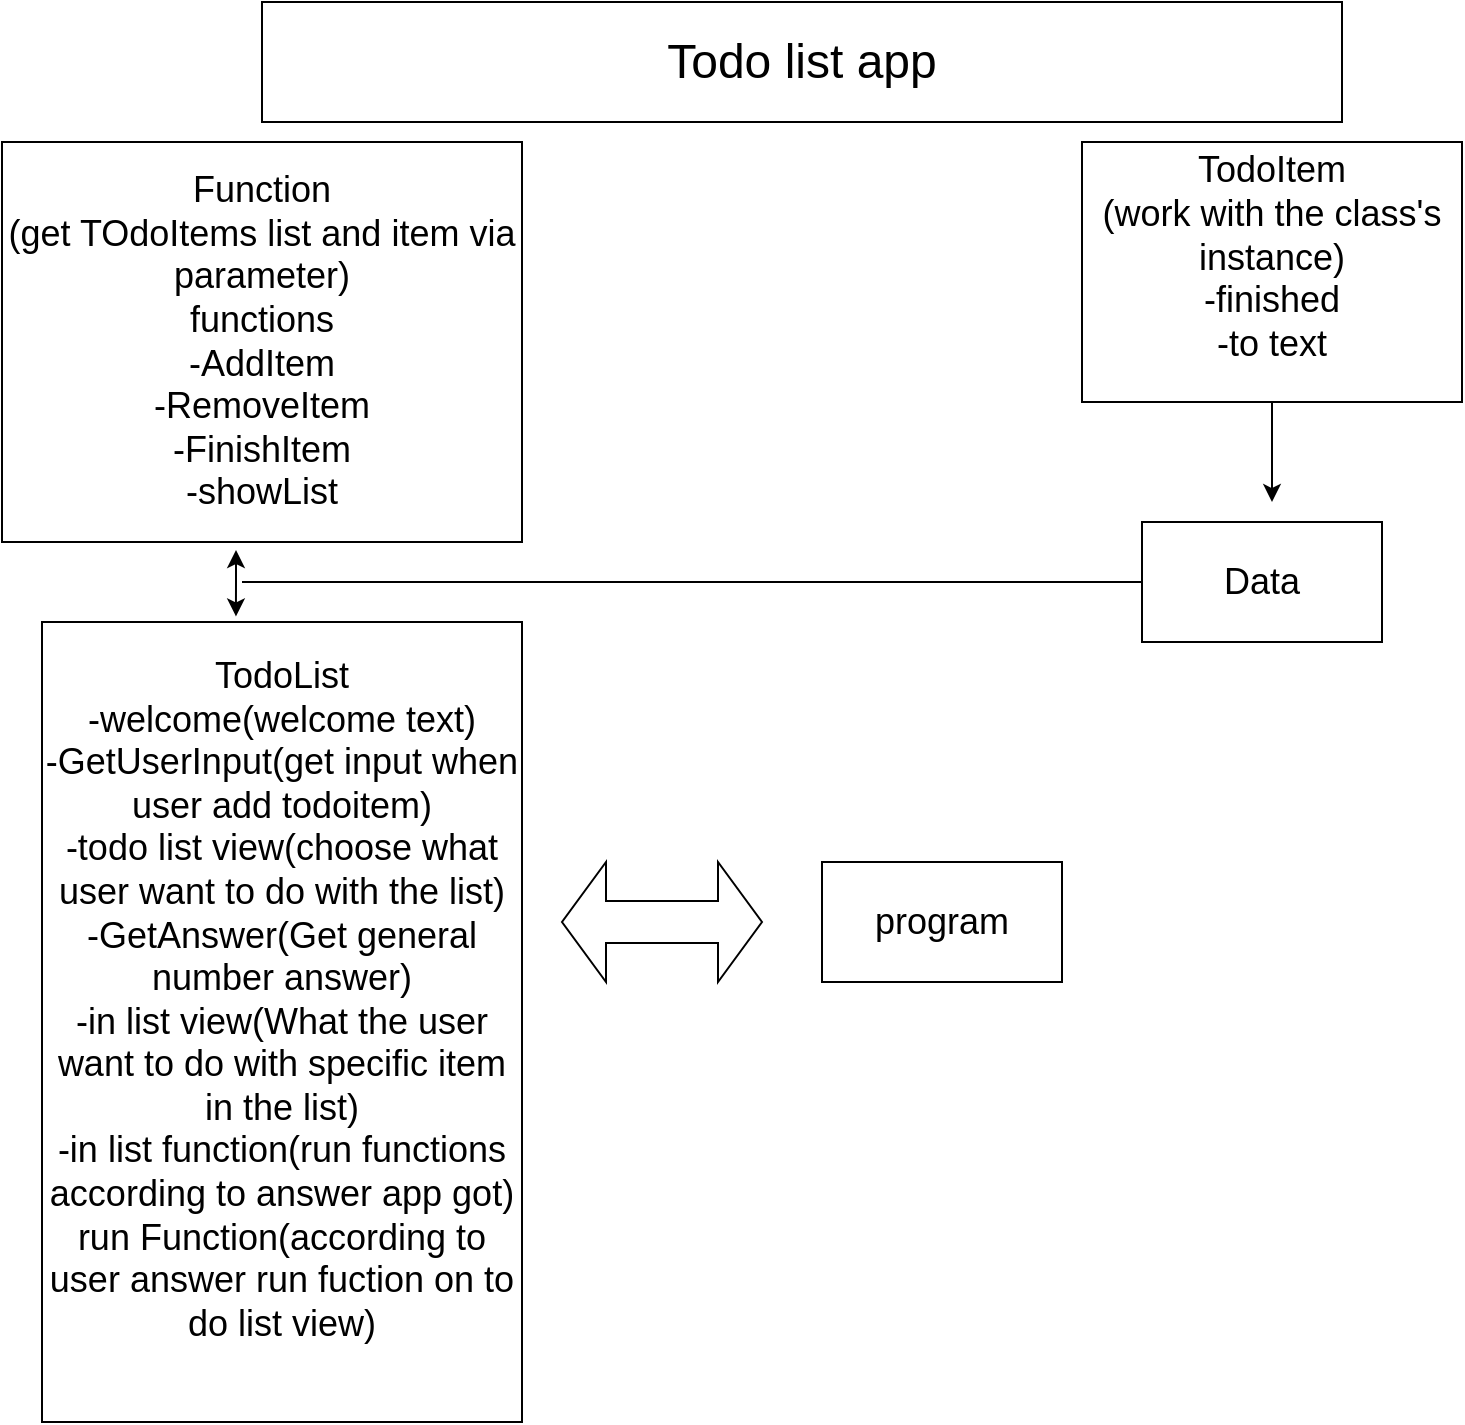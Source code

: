 <mxfile version="27.0.9">
  <diagram name="페이지-1" id="YSrc_QbogcnPVgbpT_Tu">
    <mxGraphModel dx="1665" dy="841" grid="1" gridSize="10" guides="1" tooltips="1" connect="1" arrows="1" fold="1" page="1" pageScale="1" pageWidth="827" pageHeight="1169" math="0" shadow="0">
      <root>
        <mxCell id="0" />
        <mxCell id="1" parent="0" />
        <mxCell id="DpLWBPmvPZC7ZhsbzpqT-1" value="&lt;font style=&quot;font-size: 18px;&quot;&gt;Data&lt;/font&gt;" style="rounded=0;whiteSpace=wrap;html=1;" vertex="1" parent="1">
          <mxGeometry x="590" y="290" width="120" height="60" as="geometry" />
        </mxCell>
        <mxCell id="DpLWBPmvPZC7ZhsbzpqT-18" style="edgeStyle=orthogonalEdgeStyle;rounded=0;orthogonalLoop=1;jettySize=auto;html=1;" edge="1" parent="1" source="DpLWBPmvPZC7ZhsbzpqT-2">
          <mxGeometry relative="1" as="geometry">
            <mxPoint x="655" y="280" as="targetPoint" />
          </mxGeometry>
        </mxCell>
        <mxCell id="DpLWBPmvPZC7ZhsbzpqT-2" value="&lt;span style=&quot;font-size: 18px;&quot;&gt;TodoItem&lt;/span&gt;&lt;div&gt;&lt;span style=&quot;font-size: 18px;&quot;&gt;(work with the class&#39;s instance)&lt;/span&gt;&lt;/div&gt;&lt;div&gt;&lt;span style=&quot;font-size: 18px;&quot;&gt;-finished&lt;/span&gt;&lt;/div&gt;&lt;div&gt;&lt;span style=&quot;font-size: 18px;&quot;&gt;-to text&lt;br&gt;&lt;/span&gt;&lt;div&gt;&lt;br&gt;&lt;/div&gt;&lt;/div&gt;" style="rounded=0;whiteSpace=wrap;html=1;" vertex="1" parent="1">
          <mxGeometry x="560" y="100" width="190" height="130" as="geometry" />
        </mxCell>
        <mxCell id="DpLWBPmvPZC7ZhsbzpqT-3" value="&lt;font style=&quot;font-size: 18px;&quot;&gt;Function&lt;/font&gt;&lt;div&gt;&lt;font style=&quot;font-size: 18px;&quot;&gt;(get TOdoItems list and item via parameter)&lt;div style=&quot;font-size: 12px;&quot;&gt;&lt;span style=&quot;font-size: 18px;&quot;&gt;functions&lt;/span&gt;&lt;/div&gt;&lt;div style=&quot;font-size: 12px;&quot;&gt;&lt;span style=&quot;font-size: 18px;&quot;&gt;-AddItem&lt;/span&gt;&lt;/div&gt;&lt;div style=&quot;font-size: 12px;&quot;&gt;&lt;span style=&quot;font-size: 18px;&quot;&gt;-RemoveItem&lt;/span&gt;&lt;/div&gt;&lt;div style=&quot;font-size: 12px;&quot;&gt;&lt;span style=&quot;font-size: 18px;&quot;&gt;-FinishItem&lt;/span&gt;&lt;/div&gt;&lt;div style=&quot;font-size: 12px;&quot;&gt;&lt;span style=&quot;font-size: 18px;&quot;&gt;-showList&lt;/span&gt;&lt;/div&gt;&lt;/font&gt;&lt;/div&gt;" style="rounded=0;whiteSpace=wrap;html=1;" vertex="1" parent="1">
          <mxGeometry x="20" y="100" width="260" height="200" as="geometry" />
        </mxCell>
        <mxCell id="DpLWBPmvPZC7ZhsbzpqT-4" value="&lt;font style=&quot;font-size: 18px;&quot;&gt;program&lt;/font&gt;" style="rounded=0;whiteSpace=wrap;html=1;" vertex="1" parent="1">
          <mxGeometry x="430" y="460" width="120" height="60" as="geometry" />
        </mxCell>
        <mxCell id="DpLWBPmvPZC7ZhsbzpqT-11" value="&lt;font style=&quot;font-size: 24px;&quot;&gt;Todo list app&lt;/font&gt;" style="rounded=0;whiteSpace=wrap;html=1;" vertex="1" parent="1">
          <mxGeometry x="150" y="30" width="540" height="60" as="geometry" />
        </mxCell>
        <mxCell id="DpLWBPmvPZC7ZhsbzpqT-5" value="&lt;font style=&quot;font-size: 18px;&quot;&gt;TodoList&lt;/font&gt;&lt;div&gt;&lt;font style=&quot;font-size: 18px;&quot;&gt;-welcome(welcome text)&lt;/font&gt;&lt;/div&gt;&lt;div&gt;&lt;font style=&quot;font-size: 18px;&quot;&gt;-GetUserInput(get input when user add todoitem)&lt;/font&gt;&lt;/div&gt;&lt;div&gt;&lt;font style=&quot;font-size: 18px;&quot;&gt;-todo list view(choose what user want to do with the list)&lt;/font&gt;&lt;/div&gt;&lt;div&gt;&lt;font style=&quot;font-size: 18px;&quot;&gt;-GetAnswer(Get general number answer)&lt;/font&gt;&lt;/div&gt;&lt;div&gt;&lt;font style=&quot;font-size: 18px;&quot;&gt;-in list view(What the user want to do with specific item in the list)&lt;/font&gt;&lt;/div&gt;&lt;div&gt;&lt;font style=&quot;font-size: 18px;&quot;&gt;-in list function(run functions according to answer app got)&lt;/font&gt;&lt;/div&gt;&lt;div&gt;&lt;span style=&quot;font-size: 18px;&quot;&gt;run Function(according to user answer run fuction on to do list view)&lt;/span&gt;&lt;/div&gt;&lt;div&gt;&lt;font style=&quot;font-size: 18px;&quot;&gt;&lt;br&gt;&lt;/font&gt;&lt;/div&gt;" style="rounded=0;whiteSpace=wrap;html=1;" vertex="1" parent="1">
          <mxGeometry x="40" y="340" width="240" height="400" as="geometry" />
        </mxCell>
        <mxCell id="DpLWBPmvPZC7ZhsbzpqT-15" value="" style="endArrow=classic;startArrow=classic;html=1;rounded=0;exitX=0.45;exitY=1.02;exitDx=0;exitDy=0;exitPerimeter=0;entryX=0.404;entryY=-0.007;entryDx=0;entryDy=0;entryPerimeter=0;" edge="1" parent="1" source="DpLWBPmvPZC7ZhsbzpqT-3" target="DpLWBPmvPZC7ZhsbzpqT-5">
          <mxGeometry width="50" height="50" relative="1" as="geometry">
            <mxPoint x="170" y="310" as="sourcePoint" />
            <mxPoint x="200" y="340" as="targetPoint" />
            <Array as="points">
              <mxPoint x="137" y="320" />
            </Array>
          </mxGeometry>
        </mxCell>
        <mxCell id="DpLWBPmvPZC7ZhsbzpqT-16" value="" style="endArrow=none;html=1;rounded=0;entryX=0;entryY=0.5;entryDx=0;entryDy=0;" edge="1" parent="1" target="DpLWBPmvPZC7ZhsbzpqT-1">
          <mxGeometry width="50" height="50" relative="1" as="geometry">
            <mxPoint x="140" y="320" as="sourcePoint" />
            <mxPoint x="540" y="340" as="targetPoint" />
          </mxGeometry>
        </mxCell>
        <mxCell id="DpLWBPmvPZC7ZhsbzpqT-17" value="" style="html=1;shadow=0;dashed=0;align=center;verticalAlign=middle;shape=mxgraph.arrows2.twoWayArrow;dy=0.65;dx=22;" vertex="1" parent="1">
          <mxGeometry x="300" y="460" width="100" height="60" as="geometry" />
        </mxCell>
      </root>
    </mxGraphModel>
  </diagram>
</mxfile>
